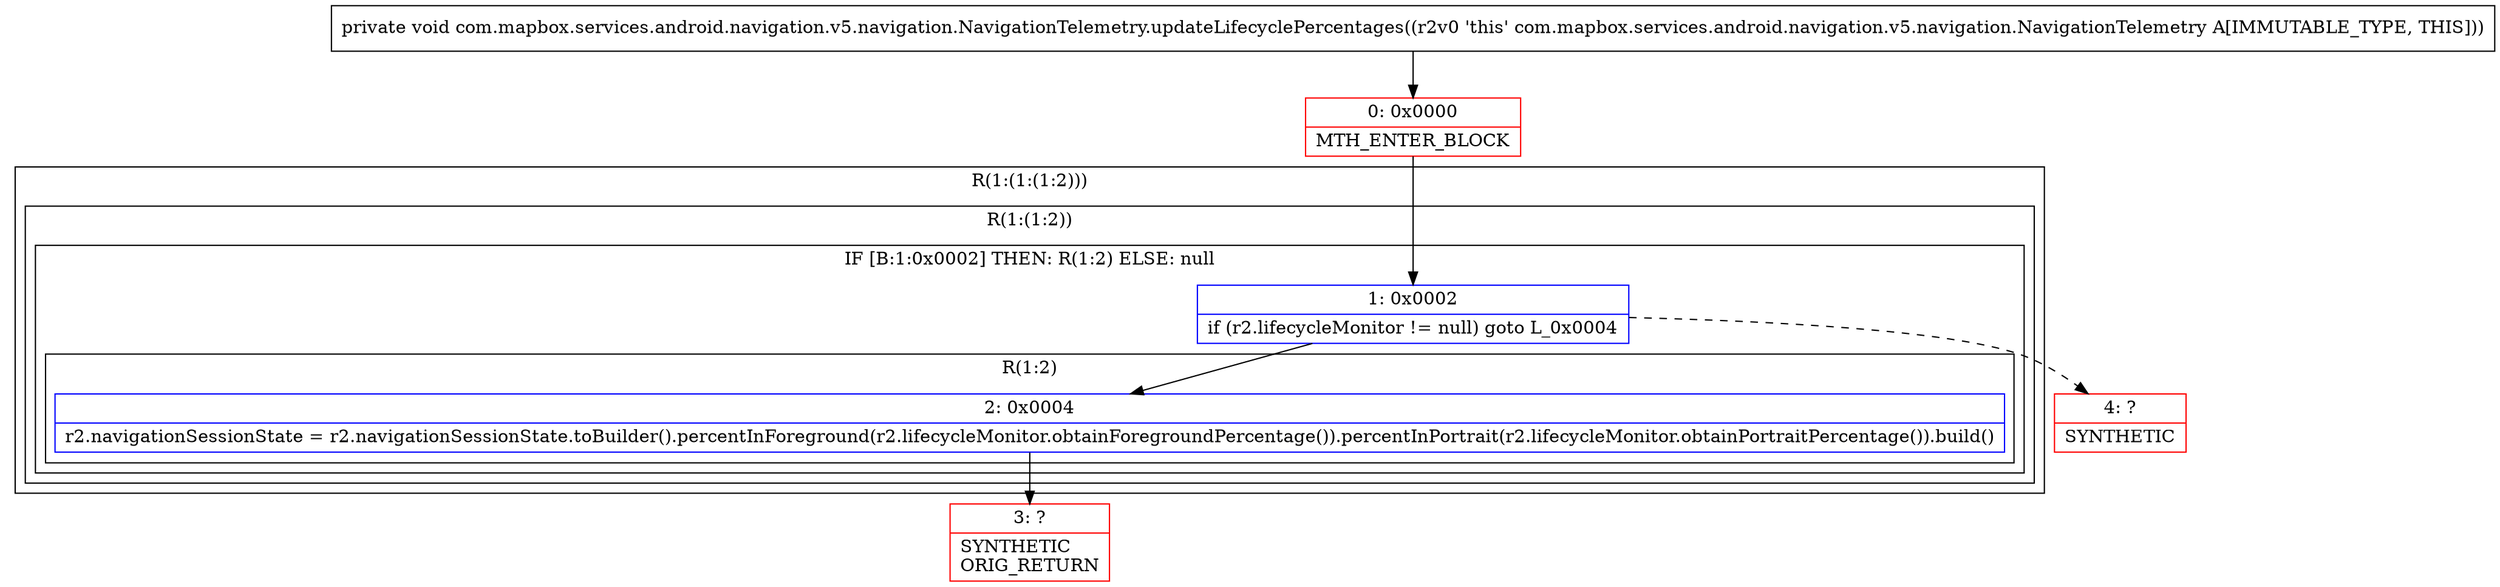 digraph "CFG forcom.mapbox.services.android.navigation.v5.navigation.NavigationTelemetry.updateLifecyclePercentages()V" {
subgraph cluster_Region_1116338924 {
label = "R(1:(1:(1:2)))";
node [shape=record,color=blue];
subgraph cluster_Region_34872062 {
label = "R(1:(1:2))";
node [shape=record,color=blue];
subgraph cluster_IfRegion_810890263 {
label = "IF [B:1:0x0002] THEN: R(1:2) ELSE: null";
node [shape=record,color=blue];
Node_1 [shape=record,label="{1\:\ 0x0002|if (r2.lifecycleMonitor != null) goto L_0x0004\l}"];
subgraph cluster_Region_914383447 {
label = "R(1:2)";
node [shape=record,color=blue];
Node_2 [shape=record,label="{2\:\ 0x0004|r2.navigationSessionState = r2.navigationSessionState.toBuilder().percentInForeground(r2.lifecycleMonitor.obtainForegroundPercentage()).percentInPortrait(r2.lifecycleMonitor.obtainPortraitPercentage()).build()\l}"];
}
}
}
}
Node_0 [shape=record,color=red,label="{0\:\ 0x0000|MTH_ENTER_BLOCK\l}"];
Node_3 [shape=record,color=red,label="{3\:\ ?|SYNTHETIC\lORIG_RETURN\l}"];
Node_4 [shape=record,color=red,label="{4\:\ ?|SYNTHETIC\l}"];
MethodNode[shape=record,label="{private void com.mapbox.services.android.navigation.v5.navigation.NavigationTelemetry.updateLifecyclePercentages((r2v0 'this' com.mapbox.services.android.navigation.v5.navigation.NavigationTelemetry A[IMMUTABLE_TYPE, THIS])) }"];
MethodNode -> Node_0;
Node_1 -> Node_2;
Node_1 -> Node_4[style=dashed];
Node_2 -> Node_3;
Node_0 -> Node_1;
}


